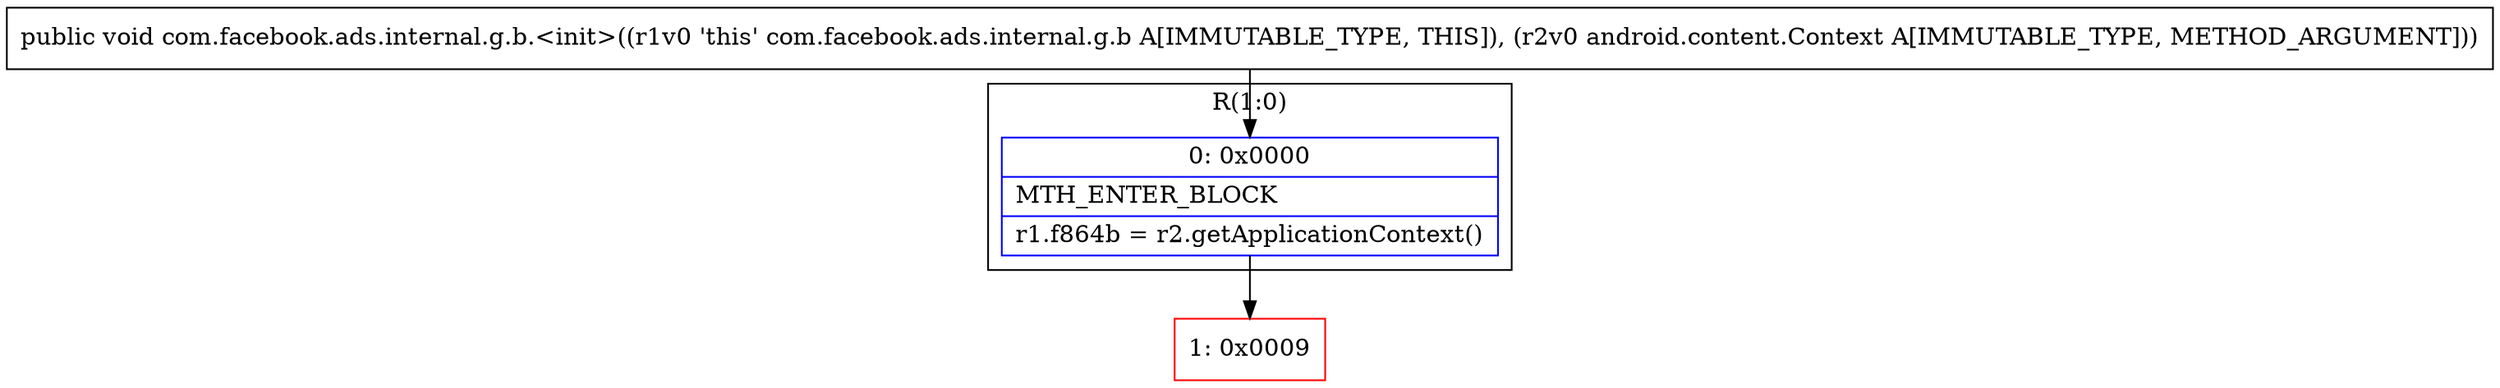digraph "CFG forcom.facebook.ads.internal.g.b.\<init\>(Landroid\/content\/Context;)V" {
subgraph cluster_Region_1695777841 {
label = "R(1:0)";
node [shape=record,color=blue];
Node_0 [shape=record,label="{0\:\ 0x0000|MTH_ENTER_BLOCK\l|r1.f864b = r2.getApplicationContext()\l}"];
}
Node_1 [shape=record,color=red,label="{1\:\ 0x0009}"];
MethodNode[shape=record,label="{public void com.facebook.ads.internal.g.b.\<init\>((r1v0 'this' com.facebook.ads.internal.g.b A[IMMUTABLE_TYPE, THIS]), (r2v0 android.content.Context A[IMMUTABLE_TYPE, METHOD_ARGUMENT])) }"];
MethodNode -> Node_0;
Node_0 -> Node_1;
}

